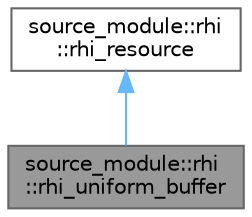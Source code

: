 digraph "source_module::rhi::rhi_uniform_buffer"
{
 // LATEX_PDF_SIZE
  bgcolor="transparent";
  edge [fontname=Helvetica,fontsize=10,labelfontname=Helvetica,labelfontsize=10];
  node [fontname=Helvetica,fontsize=10,shape=box,height=0.2,width=0.4];
  Node1 [id="Node000001",label="source_module::rhi\l::rhi_uniform_buffer",height=0.2,width=0.4,color="gray40", fillcolor="grey60", style="filled", fontcolor="black",tooltip=" "];
  Node2 -> Node1 [id="edge1_Node000001_Node000002",dir="back",color="steelblue1",style="solid",tooltip=" "];
  Node2 [id="Node000002",label="source_module::rhi\l::rhi_resource",height=0.2,width=0.4,color="gray40", fillcolor="white", style="filled",URL="$classsource__module_1_1rhi_1_1rhi__resource.html",tooltip=" "];
}
